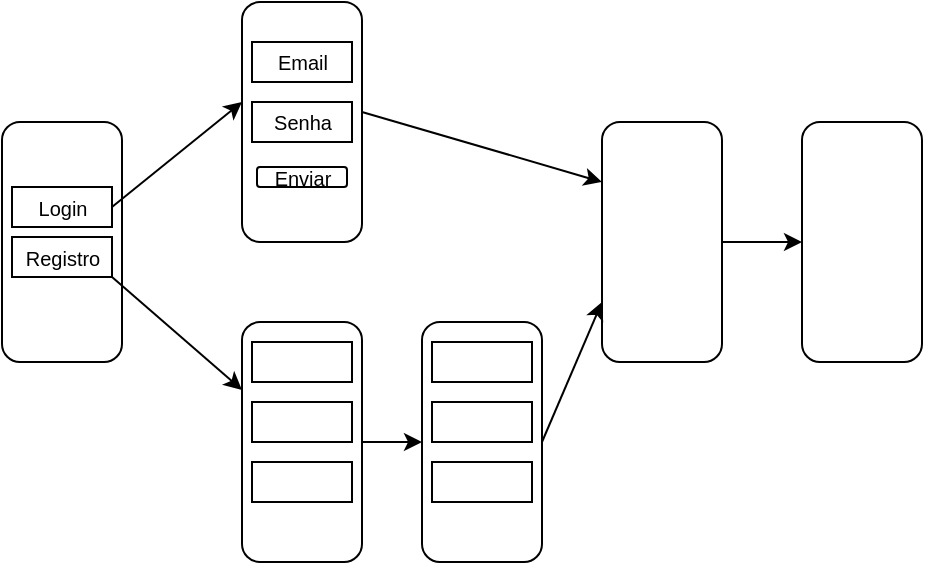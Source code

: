 <mxfile version="21.8.2" type="github">
  <diagram name="Página-1" id="aFt2m-FcKVr9t_Sr_unZ">
    <mxGraphModel dx="508" dy="275" grid="1" gridSize="10" guides="1" tooltips="1" connect="1" arrows="1" fold="1" page="1" pageScale="1" pageWidth="827" pageHeight="1169" math="0" shadow="0">
      <root>
        <mxCell id="0" />
        <mxCell id="1" parent="0" />
        <mxCell id="DeTd5NTmZGUeGSXbtw0K-14" value="" style="rounded=1;whiteSpace=wrap;html=1;rotation=-90;" vertex="1" parent="1">
          <mxGeometry y="90" width="120" height="60" as="geometry" />
        </mxCell>
        <mxCell id="DeTd5NTmZGUeGSXbtw0K-15" value="" style="rounded=1;whiteSpace=wrap;html=1;rotation=-90;" vertex="1" parent="1">
          <mxGeometry x="120" y="30" width="120" height="60" as="geometry" />
        </mxCell>
        <mxCell id="DeTd5NTmZGUeGSXbtw0K-16" value="" style="rounded=1;whiteSpace=wrap;html=1;rotation=-90;" vertex="1" parent="1">
          <mxGeometry x="300" y="90" width="120" height="60" as="geometry" />
        </mxCell>
        <mxCell id="DeTd5NTmZGUeGSXbtw0K-17" value="" style="rounded=1;whiteSpace=wrap;html=1;rotation=-90;" vertex="1" parent="1">
          <mxGeometry x="120" y="190" width="120" height="60" as="geometry" />
        </mxCell>
        <mxCell id="DeTd5NTmZGUeGSXbtw0K-18" value="" style="rounded=1;whiteSpace=wrap;html=1;rotation=-90;" vertex="1" parent="1">
          <mxGeometry x="400" y="90" width="120" height="60" as="geometry" />
        </mxCell>
        <mxCell id="DeTd5NTmZGUeGSXbtw0K-19" value="" style="rounded=1;whiteSpace=wrap;html=1;rotation=-90;" vertex="1" parent="1">
          <mxGeometry x="210" y="190" width="120" height="60" as="geometry" />
        </mxCell>
        <mxCell id="DeTd5NTmZGUeGSXbtw0K-20" value="" style="rounded=0;whiteSpace=wrap;html=1;" vertex="1" parent="1">
          <mxGeometry x="35" y="92.5" width="50" height="20" as="geometry" />
        </mxCell>
        <mxCell id="DeTd5NTmZGUeGSXbtw0K-21" value="&lt;font size=&quot;1&quot;&gt;Login&lt;/font&gt;" style="text;html=1;strokeColor=none;fillColor=none;align=center;verticalAlign=middle;whiteSpace=wrap;rounded=0;" vertex="1" parent="1">
          <mxGeometry x="37.5" y="90" width="45" height="25" as="geometry" />
        </mxCell>
        <mxCell id="DeTd5NTmZGUeGSXbtw0K-22" value="" style="rounded=0;whiteSpace=wrap;html=1;" vertex="1" parent="1">
          <mxGeometry x="35" y="117.5" width="50" height="20" as="geometry" />
        </mxCell>
        <mxCell id="DeTd5NTmZGUeGSXbtw0K-23" value="&lt;font size=&quot;1&quot;&gt;Registro&lt;/font&gt;" style="text;html=1;strokeColor=none;fillColor=none;align=center;verticalAlign=middle;whiteSpace=wrap;rounded=0;" vertex="1" parent="1">
          <mxGeometry x="37.5" y="115" width="45" height="25" as="geometry" />
        </mxCell>
        <mxCell id="DeTd5NTmZGUeGSXbtw0K-25" value="" style="endArrow=classic;html=1;rounded=0;exitX=1;exitY=0.5;exitDx=0;exitDy=0;" edge="1" parent="1" source="DeTd5NTmZGUeGSXbtw0K-20">
          <mxGeometry width="50" height="50" relative="1" as="geometry">
            <mxPoint x="112.5" y="100" as="sourcePoint" />
            <mxPoint x="150" y="50" as="targetPoint" />
            <Array as="points">
              <mxPoint x="150" y="50" />
            </Array>
          </mxGeometry>
        </mxCell>
        <mxCell id="DeTd5NTmZGUeGSXbtw0K-26" value="" style="endArrow=classic;html=1;rounded=0;exitX=1;exitY=1;exitDx=0;exitDy=0;" edge="1" parent="1" source="DeTd5NTmZGUeGSXbtw0K-22" target="DeTd5NTmZGUeGSXbtw0K-17">
          <mxGeometry width="50" height="50" relative="1" as="geometry">
            <mxPoint x="113" y="130" as="sourcePoint" />
            <mxPoint x="162.5" y="80" as="targetPoint" />
          </mxGeometry>
        </mxCell>
        <mxCell id="DeTd5NTmZGUeGSXbtw0K-27" value="" style="rounded=0;whiteSpace=wrap;html=1;" vertex="1" parent="1">
          <mxGeometry x="155" y="20" width="50" height="20" as="geometry" />
        </mxCell>
        <mxCell id="DeTd5NTmZGUeGSXbtw0K-28" value="" style="rounded=0;whiteSpace=wrap;html=1;" vertex="1" parent="1">
          <mxGeometry x="155" y="50" width="50" height="20" as="geometry" />
        </mxCell>
        <mxCell id="DeTd5NTmZGUeGSXbtw0K-29" value="" style="rounded=1;whiteSpace=wrap;html=1;" vertex="1" parent="1">
          <mxGeometry x="157.5" y="82.5" width="45" height="10" as="geometry" />
        </mxCell>
        <mxCell id="DeTd5NTmZGUeGSXbtw0K-30" value="&lt;font size=&quot;1&quot;&gt;Email&lt;/font&gt;" style="text;html=1;strokeColor=none;fillColor=none;align=center;verticalAlign=middle;whiteSpace=wrap;rounded=0;" vertex="1" parent="1">
          <mxGeometry x="157.5" y="17.5" width="45" height="25" as="geometry" />
        </mxCell>
        <mxCell id="DeTd5NTmZGUeGSXbtw0K-31" value="&lt;font size=&quot;1&quot;&gt;Senha&lt;/font&gt;" style="text;html=1;strokeColor=none;fillColor=none;align=center;verticalAlign=middle;whiteSpace=wrap;rounded=0;" vertex="1" parent="1">
          <mxGeometry x="157.5" y="47.5" width="45" height="25" as="geometry" />
        </mxCell>
        <mxCell id="DeTd5NTmZGUeGSXbtw0K-32" value="&lt;font size=&quot;1&quot;&gt;Enviar&lt;/font&gt;" style="text;html=1;strokeColor=none;fillColor=none;align=center;verticalAlign=middle;whiteSpace=wrap;rounded=0;" vertex="1" parent="1">
          <mxGeometry x="168.75" y="82.5" width="22.5" height="10" as="geometry" />
        </mxCell>
        <mxCell id="DeTd5NTmZGUeGSXbtw0K-33" value="" style="endArrow=classic;html=1;rounded=0;entryX=0.75;entryY=0;entryDx=0;entryDy=0;" edge="1" parent="1" target="DeTd5NTmZGUeGSXbtw0K-16">
          <mxGeometry width="50" height="50" relative="1" as="geometry">
            <mxPoint x="210" y="55" as="sourcePoint" />
            <mxPoint x="260" y="5" as="targetPoint" />
          </mxGeometry>
        </mxCell>
        <mxCell id="DeTd5NTmZGUeGSXbtw0K-34" value="" style="endArrow=classic;html=1;rounded=0;entryX=0.25;entryY=0;entryDx=0;entryDy=0;" edge="1" parent="1" target="DeTd5NTmZGUeGSXbtw0K-16">
          <mxGeometry width="50" height="50" relative="1" as="geometry">
            <mxPoint x="300" y="220" as="sourcePoint" />
            <mxPoint x="350" y="170" as="targetPoint" />
          </mxGeometry>
        </mxCell>
        <mxCell id="DeTd5NTmZGUeGSXbtw0K-35" value="" style="endArrow=classic;html=1;rounded=0;entryX=0.5;entryY=0;entryDx=0;entryDy=0;" edge="1" parent="1" target="DeTd5NTmZGUeGSXbtw0K-19">
          <mxGeometry width="50" height="50" relative="1" as="geometry">
            <mxPoint x="210" y="220" as="sourcePoint" />
            <mxPoint x="260" y="170" as="targetPoint" />
          </mxGeometry>
        </mxCell>
        <mxCell id="DeTd5NTmZGUeGSXbtw0K-36" value="" style="endArrow=classic;html=1;rounded=0;entryX=0.5;entryY=0;entryDx=0;entryDy=0;" edge="1" parent="1" target="DeTd5NTmZGUeGSXbtw0K-18">
          <mxGeometry width="50" height="50" relative="1" as="geometry">
            <mxPoint x="390" y="120" as="sourcePoint" />
            <mxPoint x="440" y="70" as="targetPoint" />
          </mxGeometry>
        </mxCell>
        <mxCell id="DeTd5NTmZGUeGSXbtw0K-37" value="" style="rounded=0;whiteSpace=wrap;html=1;" vertex="1" parent="1">
          <mxGeometry x="155" y="170" width="50" height="20" as="geometry" />
        </mxCell>
        <mxCell id="DeTd5NTmZGUeGSXbtw0K-38" value="" style="rounded=0;whiteSpace=wrap;html=1;" vertex="1" parent="1">
          <mxGeometry x="155" y="200" width="50" height="20" as="geometry" />
        </mxCell>
        <mxCell id="DeTd5NTmZGUeGSXbtw0K-39" value="" style="rounded=0;whiteSpace=wrap;html=1;" vertex="1" parent="1">
          <mxGeometry x="155" y="230" width="50" height="20" as="geometry" />
        </mxCell>
        <mxCell id="DeTd5NTmZGUeGSXbtw0K-40" value="" style="rounded=0;whiteSpace=wrap;html=1;" vertex="1" parent="1">
          <mxGeometry x="245" y="170" width="50" height="20" as="geometry" />
        </mxCell>
        <mxCell id="DeTd5NTmZGUeGSXbtw0K-41" value="" style="rounded=0;whiteSpace=wrap;html=1;" vertex="1" parent="1">
          <mxGeometry x="245" y="200" width="50" height="20" as="geometry" />
        </mxCell>
        <mxCell id="DeTd5NTmZGUeGSXbtw0K-42" value="" style="rounded=0;whiteSpace=wrap;html=1;" vertex="1" parent="1">
          <mxGeometry x="245" y="230" width="50" height="20" as="geometry" />
        </mxCell>
      </root>
    </mxGraphModel>
  </diagram>
</mxfile>
